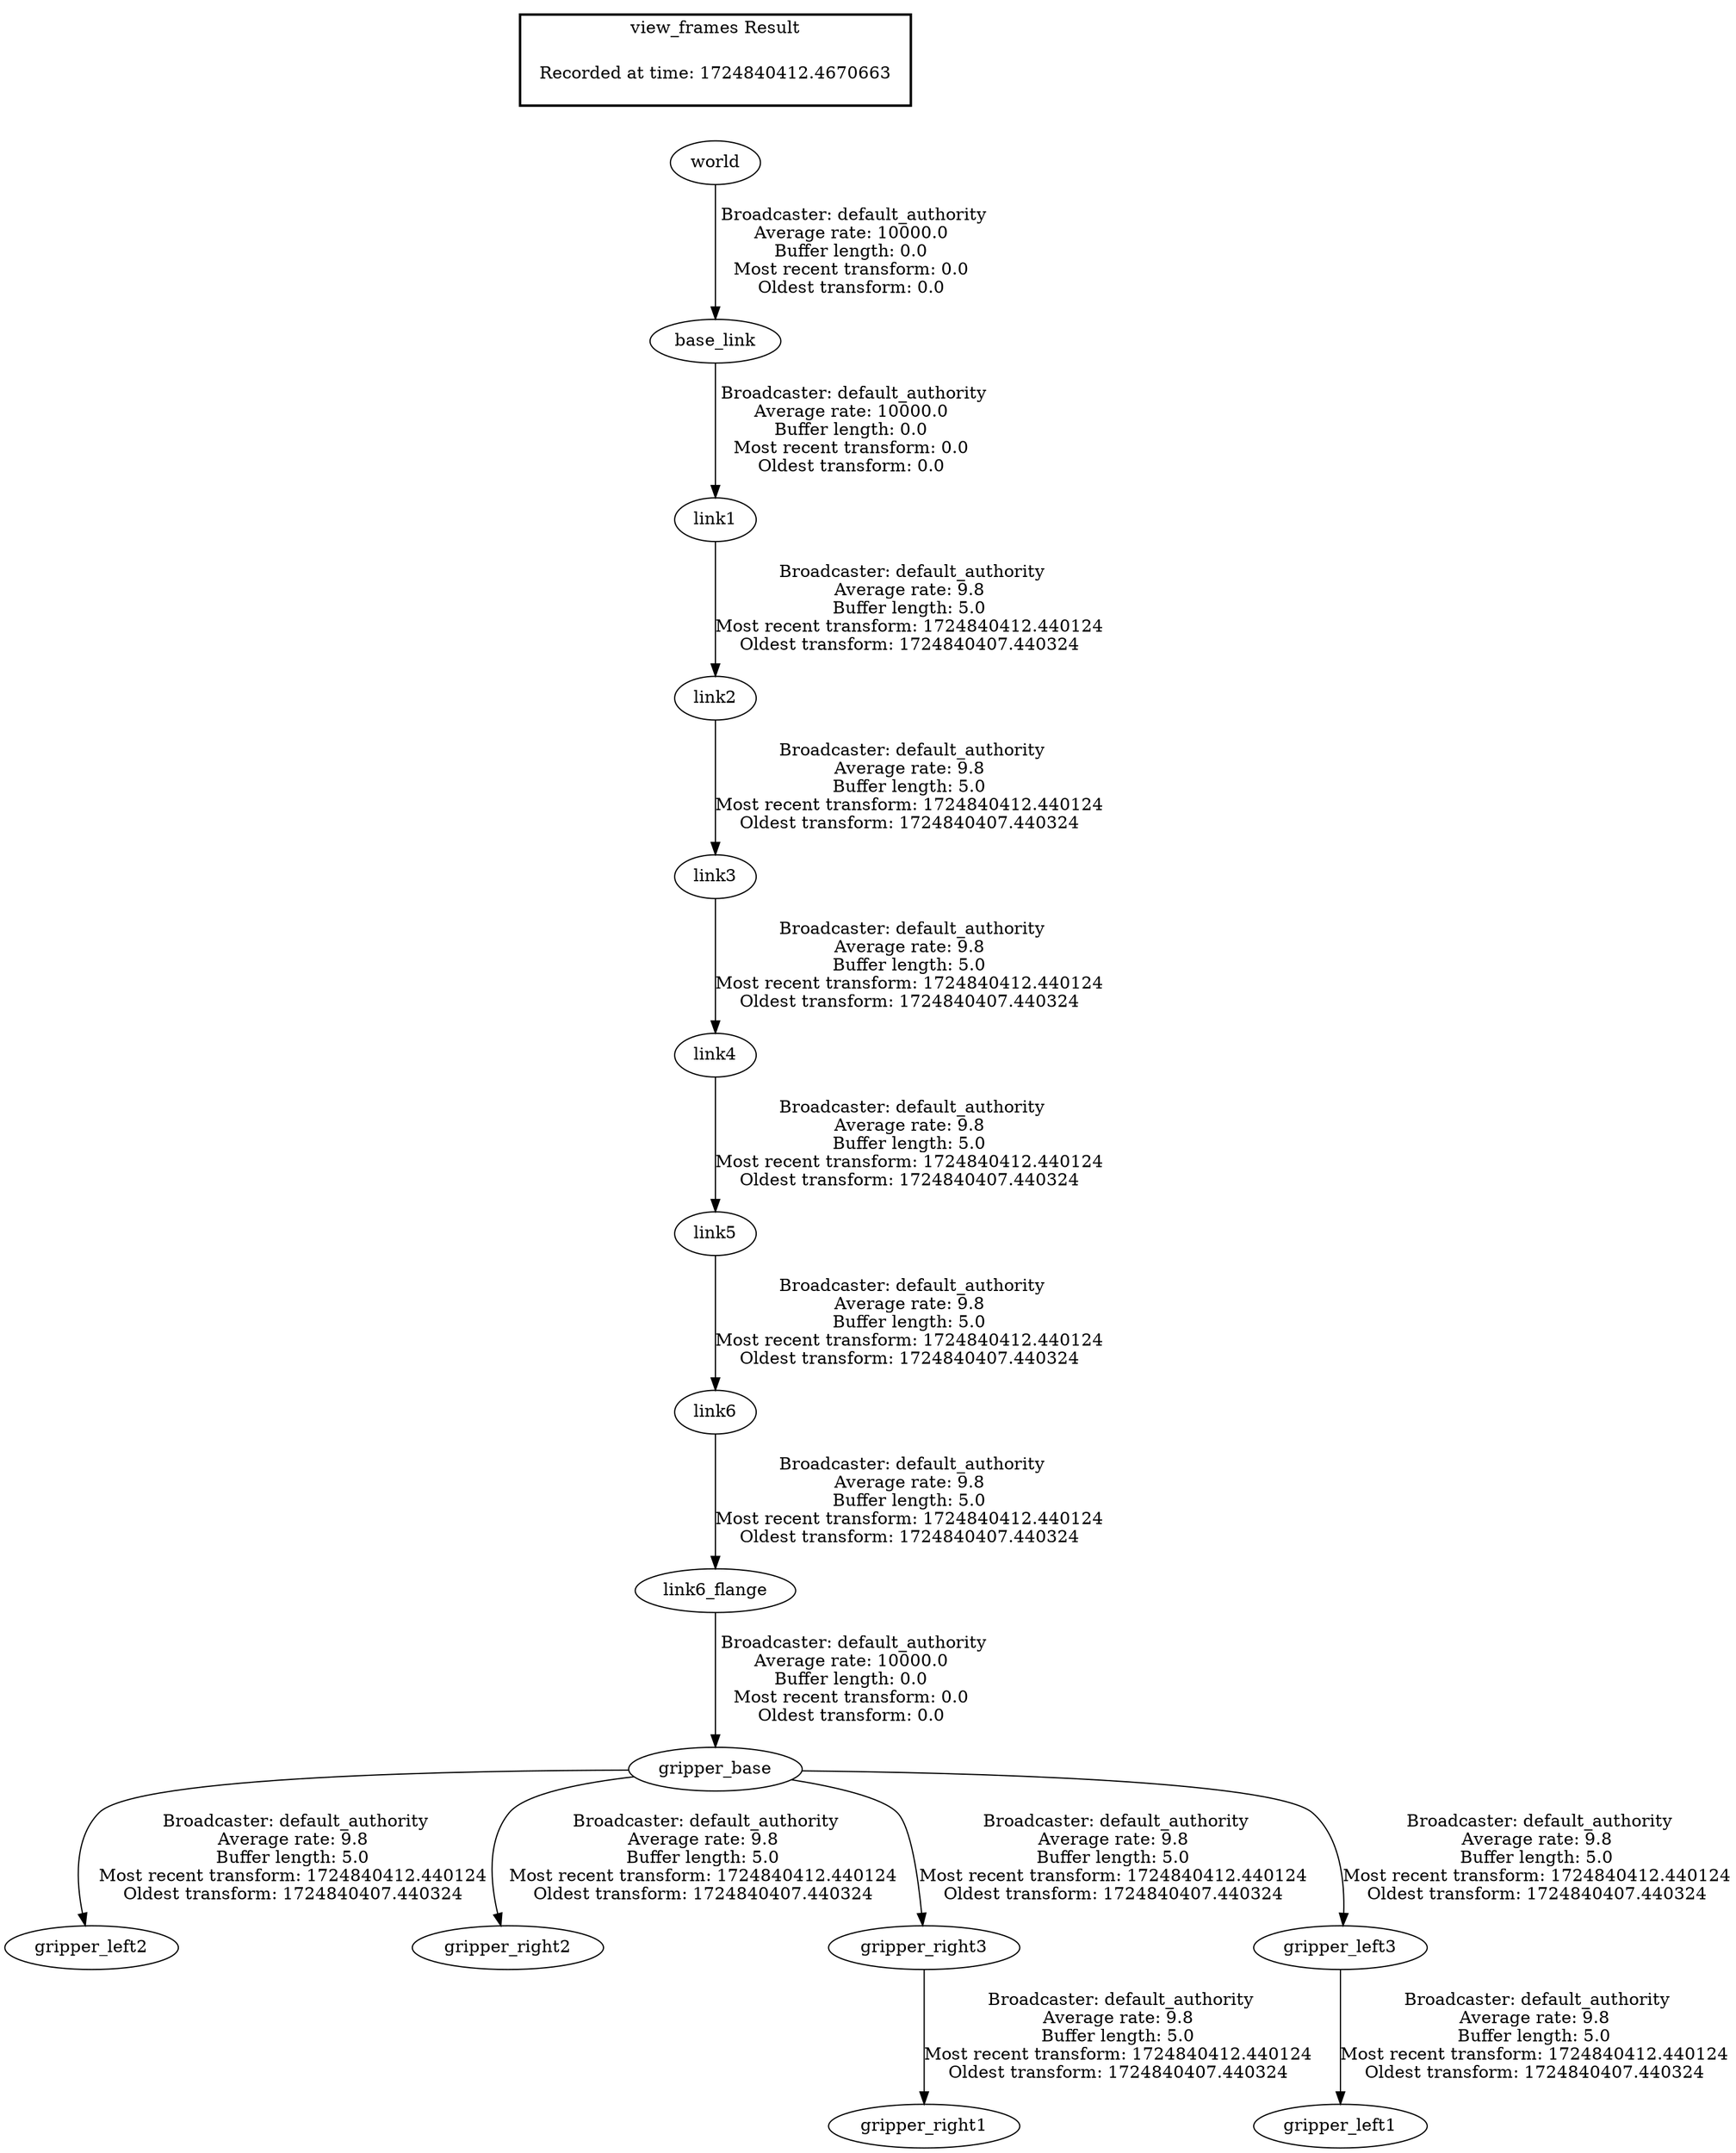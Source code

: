 digraph G {
"base_link" -> "link1"[label=" Broadcaster: default_authority\nAverage rate: 10000.0\nBuffer length: 0.0\nMost recent transform: 0.0\nOldest transform: 0.0\n"];
"world" -> "base_link"[label=" Broadcaster: default_authority\nAverage rate: 10000.0\nBuffer length: 0.0\nMost recent transform: 0.0\nOldest transform: 0.0\n"];
"link6_flange" -> "gripper_base"[label=" Broadcaster: default_authority\nAverage rate: 10000.0\nBuffer length: 0.0\nMost recent transform: 0.0\nOldest transform: 0.0\n"];
"link6" -> "link6_flange"[label=" Broadcaster: default_authority\nAverage rate: 9.8\nBuffer length: 5.0\nMost recent transform: 1724840412.440124\nOldest transform: 1724840407.440324\n"];
"gripper_base" -> "gripper_left2"[label=" Broadcaster: default_authority\nAverage rate: 9.8\nBuffer length: 5.0\nMost recent transform: 1724840412.440124\nOldest transform: 1724840407.440324\n"];
"gripper_base" -> "gripper_right2"[label=" Broadcaster: default_authority\nAverage rate: 9.8\nBuffer length: 5.0\nMost recent transform: 1724840412.440124\nOldest transform: 1724840407.440324\n"];
"gripper_base" -> "gripper_right3"[label=" Broadcaster: default_authority\nAverage rate: 9.8\nBuffer length: 5.0\nMost recent transform: 1724840412.440124\nOldest transform: 1724840407.440324\n"];
"gripper_base" -> "gripper_left3"[label=" Broadcaster: default_authority\nAverage rate: 9.8\nBuffer length: 5.0\nMost recent transform: 1724840412.440124\nOldest transform: 1724840407.440324\n"];
"gripper_left3" -> "gripper_left1"[label=" Broadcaster: default_authority\nAverage rate: 9.8\nBuffer length: 5.0\nMost recent transform: 1724840412.440124\nOldest transform: 1724840407.440324\n"];
"gripper_right3" -> "gripper_right1"[label=" Broadcaster: default_authority\nAverage rate: 9.8\nBuffer length: 5.0\nMost recent transform: 1724840412.440124\nOldest transform: 1724840407.440324\n"];
"link1" -> "link2"[label=" Broadcaster: default_authority\nAverage rate: 9.8\nBuffer length: 5.0\nMost recent transform: 1724840412.440124\nOldest transform: 1724840407.440324\n"];
"link2" -> "link3"[label=" Broadcaster: default_authority\nAverage rate: 9.8\nBuffer length: 5.0\nMost recent transform: 1724840412.440124\nOldest transform: 1724840407.440324\n"];
"link3" -> "link4"[label=" Broadcaster: default_authority\nAverage rate: 9.8\nBuffer length: 5.0\nMost recent transform: 1724840412.440124\nOldest transform: 1724840407.440324\n"];
"link4" -> "link5"[label=" Broadcaster: default_authority\nAverage rate: 9.8\nBuffer length: 5.0\nMost recent transform: 1724840412.440124\nOldest transform: 1724840407.440324\n"];
"link5" -> "link6"[label=" Broadcaster: default_authority\nAverage rate: 9.8\nBuffer length: 5.0\nMost recent transform: 1724840412.440124\nOldest transform: 1724840407.440324\n"];
edge [style=invis];
 subgraph cluster_legend { style=bold; color=black; label ="view_frames Result";
"Recorded at time: 1724840412.4670663"[ shape=plaintext ] ;
}->"world";
}